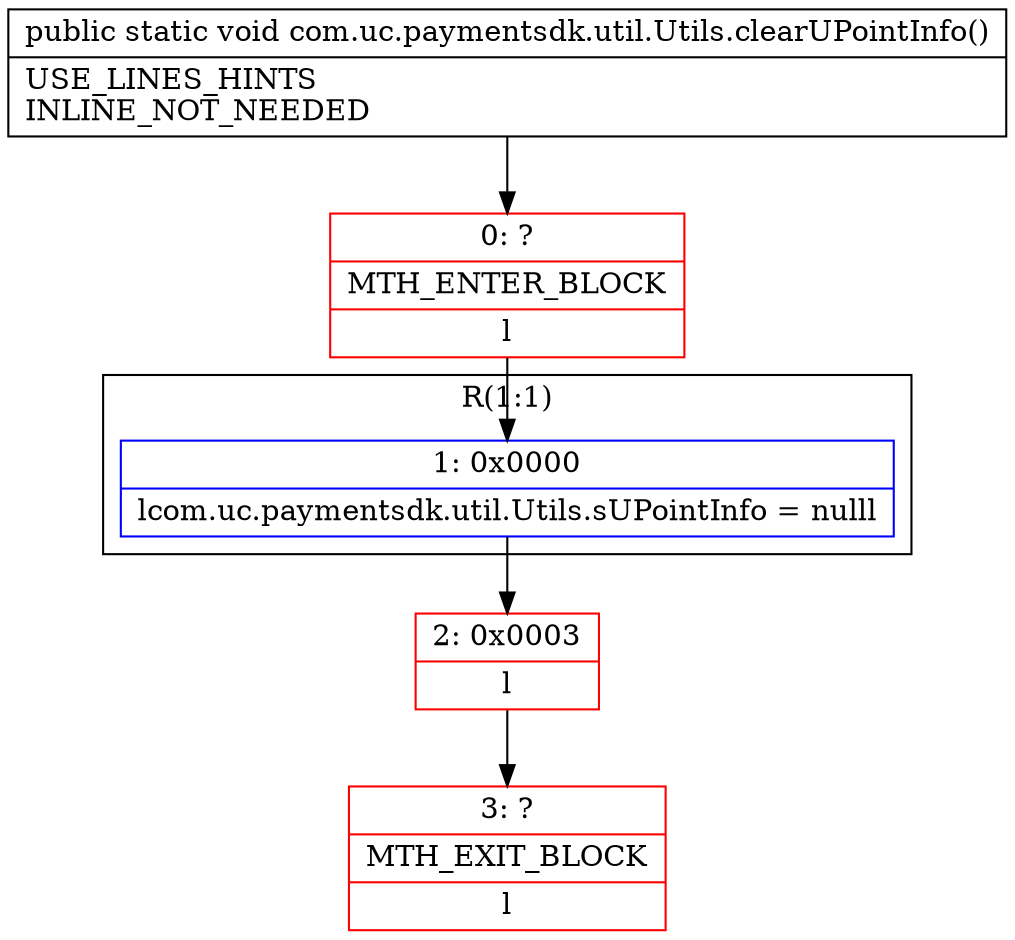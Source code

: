 digraph "CFG forcom.uc.paymentsdk.util.Utils.clearUPointInfo()V" {
subgraph cluster_Region_2093700648 {
label = "R(1:1)";
node [shape=record,color=blue];
Node_1 [shape=record,label="{1\:\ 0x0000|lcom.uc.paymentsdk.util.Utils.sUPointInfo = nulll}"];
}
Node_0 [shape=record,color=red,label="{0\:\ ?|MTH_ENTER_BLOCK\l|l}"];
Node_2 [shape=record,color=red,label="{2\:\ 0x0003|l}"];
Node_3 [shape=record,color=red,label="{3\:\ ?|MTH_EXIT_BLOCK\l|l}"];
MethodNode[shape=record,label="{public static void com.uc.paymentsdk.util.Utils.clearUPointInfo()  | USE_LINES_HINTS\lINLINE_NOT_NEEDED\l}"];
MethodNode -> Node_0;
Node_1 -> Node_2;
Node_0 -> Node_1;
Node_2 -> Node_3;
}

